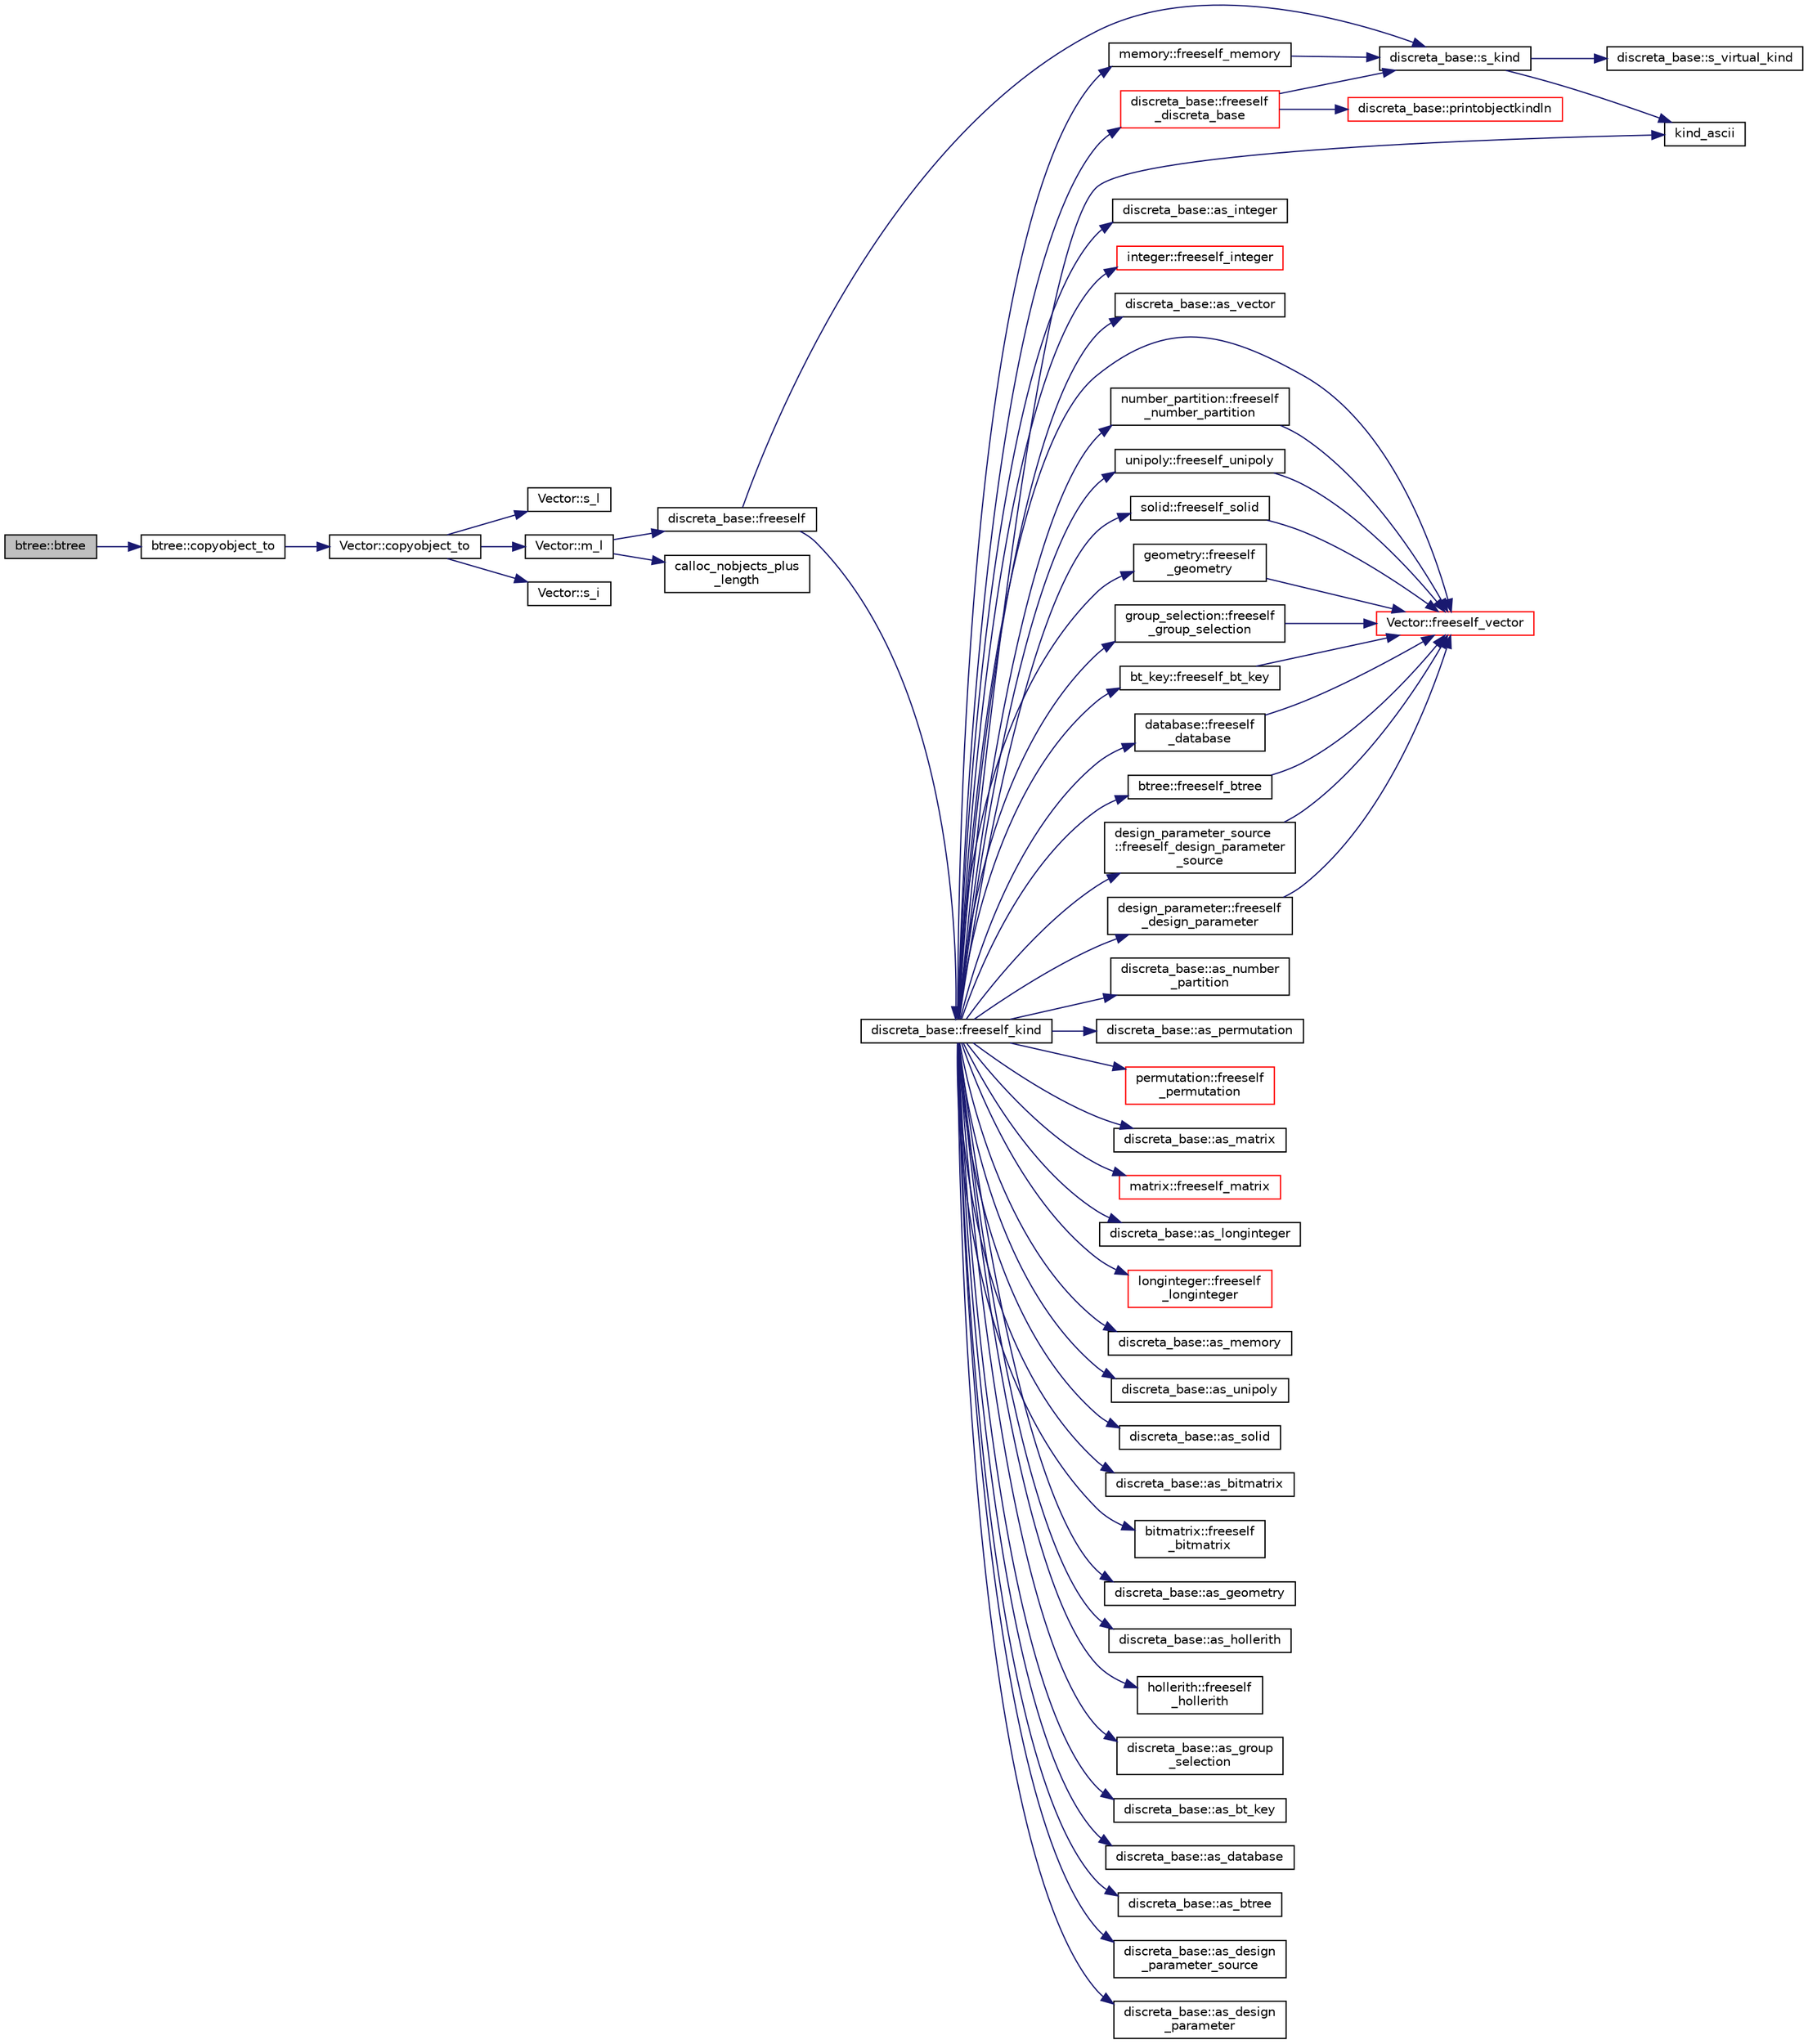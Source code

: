 digraph "btree::btree"
{
  edge [fontname="Helvetica",fontsize="10",labelfontname="Helvetica",labelfontsize="10"];
  node [fontname="Helvetica",fontsize="10",shape=record];
  rankdir="LR";
  Node2 [label="btree::btree",height=0.2,width=0.4,color="black", fillcolor="grey75", style="filled", fontcolor="black"];
  Node2 -> Node3 [color="midnightblue",fontsize="10",style="solid",fontname="Helvetica"];
  Node3 [label="btree::copyobject_to",height=0.2,width=0.4,color="black", fillcolor="white", style="filled",URL="$dd/db0/classbtree.html#ae990f68198985c1c7c7a36a65f091ac7"];
  Node3 -> Node4 [color="midnightblue",fontsize="10",style="solid",fontname="Helvetica"];
  Node4 [label="Vector::copyobject_to",height=0.2,width=0.4,color="black", fillcolor="white", style="filled",URL="$d5/db2/class_vector.html#af657307f3d344c8cef5d633335a5f484"];
  Node4 -> Node5 [color="midnightblue",fontsize="10",style="solid",fontname="Helvetica"];
  Node5 [label="Vector::s_l",height=0.2,width=0.4,color="black", fillcolor="white", style="filled",URL="$d5/db2/class_vector.html#ad2dc082288f858d22a528832289e0704"];
  Node4 -> Node6 [color="midnightblue",fontsize="10",style="solid",fontname="Helvetica"];
  Node6 [label="Vector::m_l",height=0.2,width=0.4,color="black", fillcolor="white", style="filled",URL="$d5/db2/class_vector.html#a00f5520c2a6b4f5282a1a8bcf8ea74eb"];
  Node6 -> Node7 [color="midnightblue",fontsize="10",style="solid",fontname="Helvetica"];
  Node7 [label="discreta_base::freeself",height=0.2,width=0.4,color="black", fillcolor="white", style="filled",URL="$d7/d71/classdiscreta__base.html#a9a3c9501a562293b5667c11b9174d6e5"];
  Node7 -> Node8 [color="midnightblue",fontsize="10",style="solid",fontname="Helvetica"];
  Node8 [label="discreta_base::freeself_kind",height=0.2,width=0.4,color="black", fillcolor="white", style="filled",URL="$d7/d71/classdiscreta__base.html#a63a23ada2165b3838fab719ed458cec8"];
  Node8 -> Node9 [color="midnightblue",fontsize="10",style="solid",fontname="Helvetica"];
  Node9 [label="discreta_base::freeself\l_discreta_base",height=0.2,width=0.4,color="red", fillcolor="white", style="filled",URL="$d7/d71/classdiscreta__base.html#a8b1ec2cee4566034441e066dc2c027db"];
  Node9 -> Node10 [color="midnightblue",fontsize="10",style="solid",fontname="Helvetica"];
  Node10 [label="discreta_base::s_kind",height=0.2,width=0.4,color="black", fillcolor="white", style="filled",URL="$d7/d71/classdiscreta__base.html#a8a830025c74adbbc3362418a7c2ba157"];
  Node10 -> Node11 [color="midnightblue",fontsize="10",style="solid",fontname="Helvetica"];
  Node11 [label="discreta_base::s_virtual_kind",height=0.2,width=0.4,color="black", fillcolor="white", style="filled",URL="$d7/d71/classdiscreta__base.html#a52778a6d6943a468be083d0785d418fb"];
  Node10 -> Node12 [color="midnightblue",fontsize="10",style="solid",fontname="Helvetica"];
  Node12 [label="kind_ascii",height=0.2,width=0.4,color="black", fillcolor="white", style="filled",URL="$d9/d60/discreta_8h.html#ad0ce825a9f29bc6cec27e1b64cfe27bf"];
  Node9 -> Node13 [color="midnightblue",fontsize="10",style="solid",fontname="Helvetica"];
  Node13 [label="discreta_base::printobjectkindln",height=0.2,width=0.4,color="red", fillcolor="white", style="filled",URL="$d7/d71/classdiscreta__base.html#a677ccc8f392ebedde05e453f8cf59559"];
  Node8 -> Node16 [color="midnightblue",fontsize="10",style="solid",fontname="Helvetica"];
  Node16 [label="discreta_base::as_integer",height=0.2,width=0.4,color="black", fillcolor="white", style="filled",URL="$d7/d71/classdiscreta__base.html#a00d7691eaf874fd283d942692fe8dd26"];
  Node8 -> Node17 [color="midnightblue",fontsize="10",style="solid",fontname="Helvetica"];
  Node17 [label="integer::freeself_integer",height=0.2,width=0.4,color="red", fillcolor="white", style="filled",URL="$d0/de5/classinteger.html#a02eb557612c9db1820dd75a77151edc0"];
  Node8 -> Node18 [color="midnightblue",fontsize="10",style="solid",fontname="Helvetica"];
  Node18 [label="discreta_base::as_vector",height=0.2,width=0.4,color="black", fillcolor="white", style="filled",URL="$d7/d71/classdiscreta__base.html#a7bdd6cae39c380b128ee9e17e42cf020"];
  Node8 -> Node19 [color="midnightblue",fontsize="10",style="solid",fontname="Helvetica"];
  Node19 [label="Vector::freeself_vector",height=0.2,width=0.4,color="red", fillcolor="white", style="filled",URL="$d5/db2/class_vector.html#ad55c58937ca8fb342247a2c0fb572d20"];
  Node8 -> Node21 [color="midnightblue",fontsize="10",style="solid",fontname="Helvetica"];
  Node21 [label="discreta_base::as_number\l_partition",height=0.2,width=0.4,color="black", fillcolor="white", style="filled",URL="$d7/d71/classdiscreta__base.html#a307aa09de0e925d46697707968ffab00"];
  Node8 -> Node22 [color="midnightblue",fontsize="10",style="solid",fontname="Helvetica"];
  Node22 [label="number_partition::freeself\l_number_partition",height=0.2,width=0.4,color="black", fillcolor="white", style="filled",URL="$df/d50/classnumber__partition.html#aa74111c1c8cd218b654e7b7c1ca42eb5"];
  Node22 -> Node19 [color="midnightblue",fontsize="10",style="solid",fontname="Helvetica"];
  Node8 -> Node23 [color="midnightblue",fontsize="10",style="solid",fontname="Helvetica"];
  Node23 [label="discreta_base::as_permutation",height=0.2,width=0.4,color="black", fillcolor="white", style="filled",URL="$d7/d71/classdiscreta__base.html#aa4e72f36a82984239b12ae831e131098"];
  Node8 -> Node24 [color="midnightblue",fontsize="10",style="solid",fontname="Helvetica"];
  Node24 [label="permutation::freeself\l_permutation",height=0.2,width=0.4,color="red", fillcolor="white", style="filled",URL="$d0/d08/classpermutation.html#a1f86343fa765d71c976d79e5ce372c12"];
  Node8 -> Node25 [color="midnightblue",fontsize="10",style="solid",fontname="Helvetica"];
  Node25 [label="discreta_base::as_matrix",height=0.2,width=0.4,color="black", fillcolor="white", style="filled",URL="$d7/d71/classdiscreta__base.html#ae4d7f56d917a4707b838fbffde6467ff"];
  Node8 -> Node26 [color="midnightblue",fontsize="10",style="solid",fontname="Helvetica"];
  Node26 [label="matrix::freeself_matrix",height=0.2,width=0.4,color="red", fillcolor="white", style="filled",URL="$d1/d8d/classmatrix.html#ab47d61820499f35c15bf82fb6a3b9bd1"];
  Node8 -> Node28 [color="midnightblue",fontsize="10",style="solid",fontname="Helvetica"];
  Node28 [label="discreta_base::as_longinteger",height=0.2,width=0.4,color="black", fillcolor="white", style="filled",URL="$d7/d71/classdiscreta__base.html#a20a094639eb711b10c8694c51937f7cd"];
  Node8 -> Node29 [color="midnightblue",fontsize="10",style="solid",fontname="Helvetica"];
  Node29 [label="longinteger::freeself\l_longinteger",height=0.2,width=0.4,color="red", fillcolor="white", style="filled",URL="$d3/d71/classlonginteger.html#a82006f4b7c6bf897de0387497e16c219"];
  Node8 -> Node31 [color="midnightblue",fontsize="10",style="solid",fontname="Helvetica"];
  Node31 [label="discreta_base::as_memory",height=0.2,width=0.4,color="black", fillcolor="white", style="filled",URL="$d7/d71/classdiscreta__base.html#ad94b2d7dce0cd4fa22db57f6e79c4bd2"];
  Node8 -> Node32 [color="midnightblue",fontsize="10",style="solid",fontname="Helvetica"];
  Node32 [label="memory::freeself_memory",height=0.2,width=0.4,color="black", fillcolor="white", style="filled",URL="$d8/d99/classmemory.html#a19366f9105d79a0e818cc19255d7ef4f"];
  Node32 -> Node10 [color="midnightblue",fontsize="10",style="solid",fontname="Helvetica"];
  Node8 -> Node33 [color="midnightblue",fontsize="10",style="solid",fontname="Helvetica"];
  Node33 [label="discreta_base::as_unipoly",height=0.2,width=0.4,color="black", fillcolor="white", style="filled",URL="$d7/d71/classdiscreta__base.html#ad50d8027f039fe5c2478cddb243adc9d"];
  Node8 -> Node34 [color="midnightblue",fontsize="10",style="solid",fontname="Helvetica"];
  Node34 [label="unipoly::freeself_unipoly",height=0.2,width=0.4,color="black", fillcolor="white", style="filled",URL="$d1/d89/classunipoly.html#aad315db6c6adb555a0c63877aab7d27e"];
  Node34 -> Node19 [color="midnightblue",fontsize="10",style="solid",fontname="Helvetica"];
  Node8 -> Node35 [color="midnightblue",fontsize="10",style="solid",fontname="Helvetica"];
  Node35 [label="discreta_base::as_solid",height=0.2,width=0.4,color="black", fillcolor="white", style="filled",URL="$d7/d71/classdiscreta__base.html#a1fc5f2b85ec97ab0a69dd64903c970a5"];
  Node8 -> Node36 [color="midnightblue",fontsize="10",style="solid",fontname="Helvetica"];
  Node36 [label="solid::freeself_solid",height=0.2,width=0.4,color="black", fillcolor="white", style="filled",URL="$d8/def/classsolid.html#a84c2f0abd7b24b1cf2ccefa9c99567fe"];
  Node36 -> Node19 [color="midnightblue",fontsize="10",style="solid",fontname="Helvetica"];
  Node8 -> Node37 [color="midnightblue",fontsize="10",style="solid",fontname="Helvetica"];
  Node37 [label="discreta_base::as_bitmatrix",height=0.2,width=0.4,color="black", fillcolor="white", style="filled",URL="$d7/d71/classdiscreta__base.html#a071ad54ea8ef6c9d1d15f532e5a76df6"];
  Node8 -> Node38 [color="midnightblue",fontsize="10",style="solid",fontname="Helvetica"];
  Node38 [label="bitmatrix::freeself\l_bitmatrix",height=0.2,width=0.4,color="black", fillcolor="white", style="filled",URL="$de/dc8/classbitmatrix.html#a4b84eed56a244df63819eae6b7ba1eff"];
  Node8 -> Node39 [color="midnightblue",fontsize="10",style="solid",fontname="Helvetica"];
  Node39 [label="discreta_base::as_geometry",height=0.2,width=0.4,color="black", fillcolor="white", style="filled",URL="$d7/d71/classdiscreta__base.html#a38fc7b4cdd830703e9d87354b79bc5c8"];
  Node8 -> Node40 [color="midnightblue",fontsize="10",style="solid",fontname="Helvetica"];
  Node40 [label="geometry::freeself\l_geometry",height=0.2,width=0.4,color="black", fillcolor="white", style="filled",URL="$da/d44/classgeometry.html#a504b1b52d24b4ae00d9fd0b7838b57e6"];
  Node40 -> Node19 [color="midnightblue",fontsize="10",style="solid",fontname="Helvetica"];
  Node8 -> Node41 [color="midnightblue",fontsize="10",style="solid",fontname="Helvetica"];
  Node41 [label="discreta_base::as_hollerith",height=0.2,width=0.4,color="black", fillcolor="white", style="filled",URL="$d7/d71/classdiscreta__base.html#a3e66f82711f314710107e2f29e589690"];
  Node8 -> Node42 [color="midnightblue",fontsize="10",style="solid",fontname="Helvetica"];
  Node42 [label="hollerith::freeself\l_hollerith",height=0.2,width=0.4,color="black", fillcolor="white", style="filled",URL="$d8/d99/classhollerith.html#a240d1b30780c9e09323d0b3ad5e2d1f7"];
  Node8 -> Node43 [color="midnightblue",fontsize="10",style="solid",fontname="Helvetica"];
  Node43 [label="discreta_base::as_group\l_selection",height=0.2,width=0.4,color="black", fillcolor="white", style="filled",URL="$d7/d71/classdiscreta__base.html#aae1bac4883c567718bef9fb610abbdc8"];
  Node8 -> Node44 [color="midnightblue",fontsize="10",style="solid",fontname="Helvetica"];
  Node44 [label="group_selection::freeself\l_group_selection",height=0.2,width=0.4,color="black", fillcolor="white", style="filled",URL="$d6/db0/classgroup__selection.html#a778b1a466858bf7f90516eeba1795798"];
  Node44 -> Node19 [color="midnightblue",fontsize="10",style="solid",fontname="Helvetica"];
  Node8 -> Node45 [color="midnightblue",fontsize="10",style="solid",fontname="Helvetica"];
  Node45 [label="discreta_base::as_bt_key",height=0.2,width=0.4,color="black", fillcolor="white", style="filled",URL="$d7/d71/classdiscreta__base.html#a2734c6e08dca17cf6588bd5064ec1b9f"];
  Node8 -> Node46 [color="midnightblue",fontsize="10",style="solid",fontname="Helvetica"];
  Node46 [label="bt_key::freeself_bt_key",height=0.2,width=0.4,color="black", fillcolor="white", style="filled",URL="$d1/de5/classbt__key.html#aad1f5a9b943d3ae072f1d09a9bb126c6"];
  Node46 -> Node19 [color="midnightblue",fontsize="10",style="solid",fontname="Helvetica"];
  Node8 -> Node47 [color="midnightblue",fontsize="10",style="solid",fontname="Helvetica"];
  Node47 [label="discreta_base::as_database",height=0.2,width=0.4,color="black", fillcolor="white", style="filled",URL="$d7/d71/classdiscreta__base.html#ab055d39d58210a2b03ba3d33703b09a9"];
  Node8 -> Node48 [color="midnightblue",fontsize="10",style="solid",fontname="Helvetica"];
  Node48 [label="database::freeself\l_database",height=0.2,width=0.4,color="black", fillcolor="white", style="filled",URL="$db/d72/classdatabase.html#a4dc263211f9b364e4fa733c8cf53e066"];
  Node48 -> Node19 [color="midnightblue",fontsize="10",style="solid",fontname="Helvetica"];
  Node8 -> Node49 [color="midnightblue",fontsize="10",style="solid",fontname="Helvetica"];
  Node49 [label="discreta_base::as_btree",height=0.2,width=0.4,color="black", fillcolor="white", style="filled",URL="$d7/d71/classdiscreta__base.html#a78e76674cef2ec113c17989c11288778"];
  Node8 -> Node50 [color="midnightblue",fontsize="10",style="solid",fontname="Helvetica"];
  Node50 [label="btree::freeself_btree",height=0.2,width=0.4,color="black", fillcolor="white", style="filled",URL="$dd/db0/classbtree.html#af866a69c5f887781efdcd491d71f2c28"];
  Node50 -> Node19 [color="midnightblue",fontsize="10",style="solid",fontname="Helvetica"];
  Node8 -> Node51 [color="midnightblue",fontsize="10",style="solid",fontname="Helvetica"];
  Node51 [label="discreta_base::as_design\l_parameter_source",height=0.2,width=0.4,color="black", fillcolor="white", style="filled",URL="$d7/d71/classdiscreta__base.html#a59cbf837c6582ded5bc586265d13d81a"];
  Node8 -> Node52 [color="midnightblue",fontsize="10",style="solid",fontname="Helvetica"];
  Node52 [label="design_parameter_source\l::freeself_design_parameter\l_source",height=0.2,width=0.4,color="black", fillcolor="white", style="filled",URL="$df/d4b/classdesign__parameter__source.html#a61e751fbde5330ede70525d4953bbc79"];
  Node52 -> Node19 [color="midnightblue",fontsize="10",style="solid",fontname="Helvetica"];
  Node8 -> Node53 [color="midnightblue",fontsize="10",style="solid",fontname="Helvetica"];
  Node53 [label="discreta_base::as_design\l_parameter",height=0.2,width=0.4,color="black", fillcolor="white", style="filled",URL="$d7/d71/classdiscreta__base.html#aab24ff38ea1c5471ab3de42e014d0f2a"];
  Node8 -> Node54 [color="midnightblue",fontsize="10",style="solid",fontname="Helvetica"];
  Node54 [label="design_parameter::freeself\l_design_parameter",height=0.2,width=0.4,color="black", fillcolor="white", style="filled",URL="$da/d94/classdesign__parameter.html#a0e7274960527530080b673a9d9e53fed"];
  Node54 -> Node19 [color="midnightblue",fontsize="10",style="solid",fontname="Helvetica"];
  Node8 -> Node12 [color="midnightblue",fontsize="10",style="solid",fontname="Helvetica"];
  Node7 -> Node10 [color="midnightblue",fontsize="10",style="solid",fontname="Helvetica"];
  Node6 -> Node55 [color="midnightblue",fontsize="10",style="solid",fontname="Helvetica"];
  Node55 [label="calloc_nobjects_plus\l_length",height=0.2,width=0.4,color="black", fillcolor="white", style="filled",URL="$d9/d60/discreta_8h.html#a71599d54c8c17dfa065a363f5cdd0aa4"];
  Node4 -> Node56 [color="midnightblue",fontsize="10",style="solid",fontname="Helvetica"];
  Node56 [label="Vector::s_i",height=0.2,width=0.4,color="black", fillcolor="white", style="filled",URL="$d5/db2/class_vector.html#a1c4fe1752523df8119f70dd550244871"];
}
